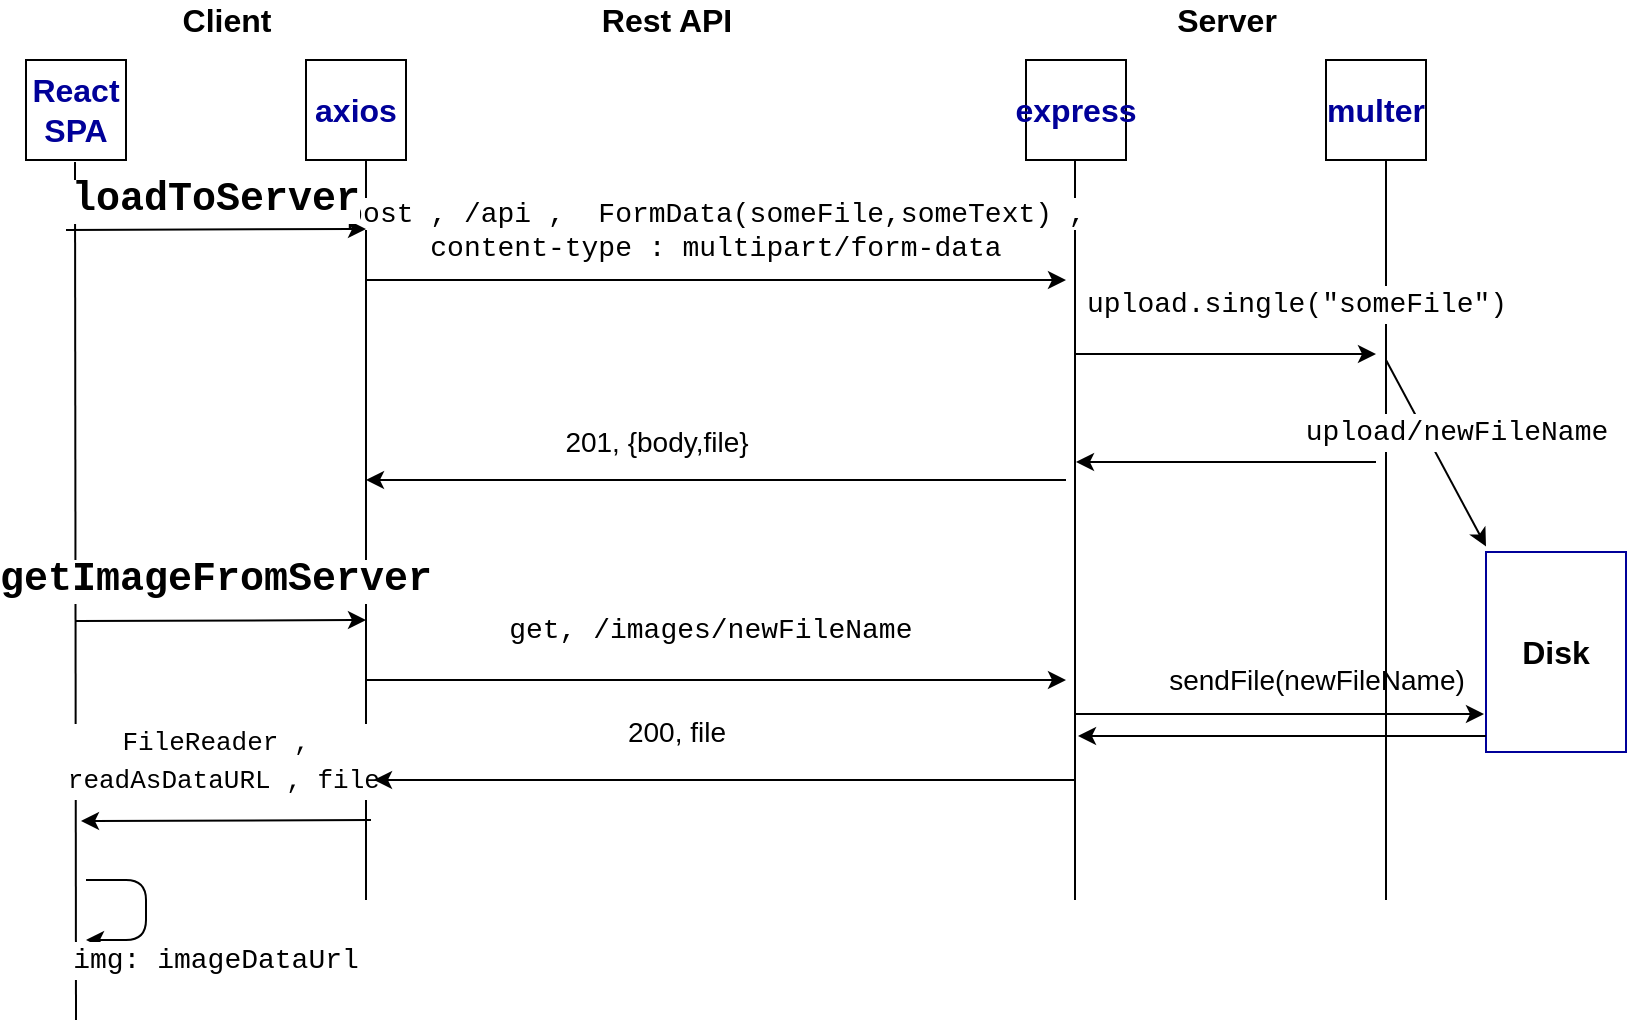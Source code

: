 <mxfile version="12.5.3" type="device"><diagram id="5rmn4lIqDhOZdvQxt7Nr" name="Page-1"><mxGraphModel dx="893" dy="520" grid="1" gridSize="10" guides="1" tooltips="1" connect="1" arrows="1" fold="1" page="1" pageScale="1" pageWidth="850" pageHeight="1100" math="0" shadow="0"><root><mxCell id="0"/><mxCell id="1" parent="0"/><mxCell id="Eb4_MQm3jQPT56neuKOk-13" value="" style="endArrow=none;html=1;" parent="1" edge="1"><mxGeometry width="50" height="50" relative="1" as="geometry"><mxPoint x="85" y="520" as="sourcePoint"/><mxPoint x="84.5" y="91" as="targetPoint"/></mxGeometry></mxCell><mxCell id="Eb4_MQm3jQPT56neuKOk-15" value="" style="endArrow=none;html=1;" parent="1" edge="1"><mxGeometry width="50" height="50" relative="1" as="geometry"><mxPoint x="584.5" y="460" as="sourcePoint"/><mxPoint x="584.5" y="90" as="targetPoint"/></mxGeometry></mxCell><mxCell id="Eb4_MQm3jQPT56neuKOk-18" value="&lt;b&gt;&lt;font style=&quot;font-size: 16px&quot;&gt;Rest API&lt;/font&gt;&lt;/b&gt;" style="text;html=1;align=center;verticalAlign=middle;resizable=0;points=[];autosize=1;" parent="1" vertex="1"><mxGeometry x="340" y="10" width="80" height="20" as="geometry"/></mxCell><mxCell id="Eb4_MQm3jQPT56neuKOk-19" value="&lt;b&gt;&lt;font style=&quot;font-size: 16px&quot; color=&quot;#000099&quot;&gt;axios&lt;/font&gt;&lt;/b&gt;" style="whiteSpace=wrap;html=1;aspect=fixed;" parent="1" vertex="1"><mxGeometry x="200" y="40" width="50" height="50" as="geometry"/></mxCell><mxCell id="Eb4_MQm3jQPT56neuKOk-20" value="&lt;b&gt;&lt;font style=&quot;font-size: 16px&quot; color=&quot;#000099&quot;&gt;React SPA&lt;/font&gt;&lt;/b&gt;" style="whiteSpace=wrap;html=1;aspect=fixed;" parent="1" vertex="1"><mxGeometry x="60" y="40" width="50" height="50" as="geometry"/></mxCell><mxCell id="Eb4_MQm3jQPT56neuKOk-21" value="&lt;b&gt;&lt;font style=&quot;font-size: 16px&quot; color=&quot;#000099&quot;&gt;express&lt;/font&gt;&lt;/b&gt;" style="whiteSpace=wrap;html=1;aspect=fixed;" parent="1" vertex="1"><mxGeometry x="560" y="40" width="50" height="50" as="geometry"/></mxCell><mxCell id="Eb4_MQm3jQPT56neuKOk-22" value="&lt;b&gt;&lt;font style=&quot;font-size: 16px&quot; color=&quot;#000099&quot;&gt;multer&lt;/font&gt;&lt;/b&gt;" style="whiteSpace=wrap;html=1;aspect=fixed;" parent="1" vertex="1"><mxGeometry x="710" y="40" width="50" height="50" as="geometry"/></mxCell><mxCell id="Eb4_MQm3jQPT56neuKOk-23" value="" style="endArrow=none;html=1;" parent="1" edge="1"><mxGeometry width="50" height="50" relative="1" as="geometry"><mxPoint x="230" y="460" as="sourcePoint"/><mxPoint x="230" y="90" as="targetPoint"/></mxGeometry></mxCell><mxCell id="Eb4_MQm3jQPT56neuKOk-30" value="" style="endArrow=none;html=1;" parent="1" edge="1"><mxGeometry width="50" height="50" relative="1" as="geometry"><mxPoint x="740" y="460" as="sourcePoint"/><mxPoint x="740" y="90" as="targetPoint"/></mxGeometry></mxCell><mxCell id="Eb4_MQm3jQPT56neuKOk-31" value="&lt;b&gt;&lt;font style=&quot;font-size: 16px&quot;&gt;Client&lt;/font&gt;&lt;/b&gt;" style="text;html=1;align=center;verticalAlign=middle;resizable=0;points=[];autosize=1;" parent="1" vertex="1"><mxGeometry x="130" y="10" width="60" height="20" as="geometry"/></mxCell><mxCell id="Eb4_MQm3jQPT56neuKOk-32" value="&lt;b&gt;&lt;font style=&quot;font-size: 16px&quot;&gt;Server&lt;/font&gt;&lt;/b&gt;" style="text;html=1;align=center;verticalAlign=middle;resizable=0;points=[];autosize=1;" parent="1" vertex="1"><mxGeometry x="625" y="10" width="70" height="20" as="geometry"/></mxCell><mxCell id="Eb4_MQm3jQPT56neuKOk-34" value="" style="endArrow=classic;html=1;" parent="1" edge="1"><mxGeometry width="50" height="50" relative="1" as="geometry"><mxPoint x="230" y="150" as="sourcePoint"/><mxPoint x="580" y="150" as="targetPoint"/></mxGeometry></mxCell><mxCell id="Eb4_MQm3jQPT56neuKOk-35" value="&lt;span style=&quot;font-family: &amp;#34;consolas&amp;#34; , &amp;#34;courier new&amp;#34; , monospace ; font-size: 14px ; white-space: pre ; background-color: rgb(255 , 255 , 255)&quot;&gt;post , &lt;/span&gt;&lt;span style=&quot;background-color: rgb(255 , 255 , 255) ; font-family: &amp;#34;consolas&amp;#34; , &amp;#34;courier new&amp;#34; , monospace ; font-size: 14px ; white-space: pre&quot;&gt;/api ,  FormData(&lt;/span&gt;&lt;span style=&quot;background-color: rgb(255 , 255 , 255) ; font-family: &amp;#34;consolas&amp;#34; , &amp;#34;courier new&amp;#34; , monospace ; font-size: 14px ; white-space: pre&quot;&gt;someFile,&lt;/span&gt;&lt;span style=&quot;background-color: rgb(255 , 255 , 255) ; font-family: &amp;#34;consolas&amp;#34; , &amp;#34;courier new&amp;#34; , monospace ; font-size: 14px ; white-space: pre&quot;&gt;someText) ,&lt;br&gt;&lt;/span&gt;&lt;span style=&quot;background-color: rgb(255 , 255 , 255) ; font-family: &amp;#34;consolas&amp;#34; , &amp;#34;courier new&amp;#34; , monospace ; font-size: 14px ; white-space: pre&quot;&gt;content-type :&lt;/span&gt;&lt;span style=&quot;background-color: rgb(255 , 255 , 255) ; font-family: &amp;#34;consolas&amp;#34; , &amp;#34;courier new&amp;#34; , monospace ; font-size: 14px ; white-space: pre&quot;&gt; &lt;/span&gt;&lt;span style=&quot;background-color: rgb(255 , 255 , 255) ; font-family: &amp;#34;consolas&amp;#34; , &amp;#34;courier new&amp;#34; , monospace ; font-size: 14px ; white-space: pre&quot;&gt;multipart/form-data&lt;/span&gt;" style="text;html=1;strokeColor=none;fillColor=none;align=center;verticalAlign=middle;whiteSpace=wrap;rounded=0;" parent="1" vertex="1"><mxGeometry x="340" y="110" width="130" height="30" as="geometry"/></mxCell><mxCell id="Eb4_MQm3jQPT56neuKOk-36" value="" style="endArrow=classic;html=1;" parent="1" edge="1"><mxGeometry width="50" height="50" relative="1" as="geometry"><mxPoint x="585" y="187" as="sourcePoint"/><mxPoint x="735" y="187" as="targetPoint"/></mxGeometry></mxCell><mxCell id="Eb4_MQm3jQPT56neuKOk-37" value="&lt;div style=&quot;font-family: &amp;#34;consolas&amp;#34; , &amp;#34;courier new&amp;#34; , monospace ; font-size: 14px ; line-height: 19px ; white-space: pre&quot;&gt;upload.single(&quot;someFile&quot;)&lt;/div&gt;" style="text;html=1;align=center;verticalAlign=middle;resizable=0;points=[];labelBackgroundColor=#ffffff;" parent="Eb4_MQm3jQPT56neuKOk-36" vertex="1" connectable="0"><mxGeometry x="-0.253" y="-5" relative="1" as="geometry"><mxPoint x="54" y="-30" as="offset"/></mxGeometry></mxCell><mxCell id="Eb4_MQm3jQPT56neuKOk-38" value="" style="endArrow=classic;html=1;entryX=0;entryY=0.25;entryDx=0;entryDy=0;" parent="1" edge="1"><mxGeometry width="50" height="50" relative="1" as="geometry"><mxPoint x="740" y="190" as="sourcePoint"/><mxPoint x="790" y="283.25" as="targetPoint"/></mxGeometry></mxCell><mxCell id="Eb4_MQm3jQPT56neuKOk-41" value="&lt;div style=&quot;background-color: rgb(255 , 255 , 255) ; font-family: &amp;#34;consolas&amp;#34; , &amp;#34;courier new&amp;#34; , monospace ; font-size: 14px ; line-height: 19px ; white-space: pre&quot;&gt;upload/&lt;span style=&quot;font-family: &amp;#34;consolas&amp;#34; , &amp;#34;courier new&amp;#34; , monospace&quot;&gt;newFileName&lt;/span&gt;&lt;/div&gt;" style="text;html=1;align=center;verticalAlign=middle;resizable=0;points=[];autosize=1;" parent="1" vertex="1"><mxGeometry x="700" y="216" width="150" height="20" as="geometry"/></mxCell><mxCell id="Eb4_MQm3jQPT56neuKOk-45" value="" style="endArrow=classic;html=1;" parent="1" edge="1"><mxGeometry width="50" height="50" relative="1" as="geometry"><mxPoint x="735" y="241" as="sourcePoint"/><mxPoint x="585" y="241" as="targetPoint"/></mxGeometry></mxCell><mxCell id="Eb4_MQm3jQPT56neuKOk-47" value="" style="endArrow=classic;html=1;" parent="1" edge="1"><mxGeometry width="50" height="50" relative="1" as="geometry"><mxPoint x="580" y="250" as="sourcePoint"/><mxPoint x="230" y="250" as="targetPoint"/></mxGeometry></mxCell><mxCell id="Eb4_MQm3jQPT56neuKOk-48" value="&lt;font style=&quot;font-size: 14px&quot;&gt;201, {body,file}&lt;/font&gt;" style="text;html=1;align=center;verticalAlign=middle;resizable=0;points=[];autosize=1;" parent="1" vertex="1"><mxGeometry x="320" y="221" width="110" height="20" as="geometry"/></mxCell><mxCell id="Eb4_MQm3jQPT56neuKOk-49" value="" style="endArrow=classic;html=1;" parent="1" edge="1"><mxGeometry width="50" height="50" relative="1" as="geometry"><mxPoint x="80" y="125" as="sourcePoint"/><mxPoint x="230" y="124.5" as="targetPoint"/></mxGeometry></mxCell><mxCell id="Eb4_MQm3jQPT56neuKOk-50" value="&lt;div style=&quot;background-color: rgb(255 , 255 , 255) ; font-family: &amp;#34;consolas&amp;#34; , &amp;#34;courier new&amp;#34; , monospace ; line-height: 19px ; white-space: pre&quot;&gt;&lt;b&gt;&lt;font style=&quot;font-size: 20px&quot;&gt;loadToServer&lt;/font&gt;&lt;/b&gt;&lt;/div&gt;" style="text;html=1;strokeColor=none;fillColor=none;align=center;verticalAlign=middle;whiteSpace=wrap;rounded=0;" parent="1" vertex="1"><mxGeometry x="135" y="100" width="40" height="20" as="geometry"/></mxCell><mxCell id="Eb4_MQm3jQPT56neuKOk-57" value="" style="endArrow=classic;html=1;" parent="1" edge="1"><mxGeometry width="50" height="50" relative="1" as="geometry"><mxPoint x="85" y="320.5" as="sourcePoint"/><mxPoint x="230" y="320" as="targetPoint"/></mxGeometry></mxCell><mxCell id="Eb4_MQm3jQPT56neuKOk-58" value="&lt;div style=&quot;background-color: rgb(255 , 255 , 255) ; font-family: &amp;#34;consolas&amp;#34; , &amp;#34;courier new&amp;#34; , monospace ; line-height: 19px ; white-space: pre&quot;&gt;&lt;b&gt;&lt;font style=&quot;font-size: 20px&quot;&gt;getImageFromServer&lt;/font&gt;&lt;/b&gt;&lt;/div&gt;" style="text;html=1;strokeColor=none;fillColor=none;align=center;verticalAlign=middle;whiteSpace=wrap;rounded=0;" parent="1" vertex="1"><mxGeometry x="135" y="290" width="40" height="20" as="geometry"/></mxCell><mxCell id="Eb4_MQm3jQPT56neuKOk-59" value="" style="endArrow=classic;html=1;" parent="1" edge="1"><mxGeometry width="50" height="50" relative="1" as="geometry"><mxPoint x="230" y="350" as="sourcePoint"/><mxPoint x="580" y="350" as="targetPoint"/></mxGeometry></mxCell><mxCell id="Eb4_MQm3jQPT56neuKOk-60" value="&lt;span style=&quot;font-family: &amp;#34;consolas&amp;#34; , &amp;#34;courier new&amp;#34; , monospace ; font-size: 14px ; white-space: pre ; background-color: rgb(255 , 255 , 255)&quot;&gt;get, &lt;/span&gt;&lt;span style=&quot;background-color: rgb(255 , 255 , 255) ; font-family: &amp;#34;consolas&amp;#34; , &amp;#34;courier new&amp;#34; , monospace ; font-size: 14px ; white-space: pre&quot;&gt;/images/newFileName   &lt;/span&gt;" style="text;html=1;strokeColor=none;fillColor=none;align=center;verticalAlign=middle;whiteSpace=wrap;rounded=0;" parent="1" vertex="1"><mxGeometry x="350" y="310" width="130" height="30" as="geometry"/></mxCell><mxCell id="Eb4_MQm3jQPT56neuKOk-71" value="&lt;b&gt;&lt;font style=&quot;font-size: 16px&quot;&gt;Disk&lt;/font&gt;&lt;/b&gt;" style="rounded=0;whiteSpace=wrap;html=1;strokeColor=#000099;" parent="1" vertex="1"><mxGeometry x="790" y="286" width="70" height="100" as="geometry"/></mxCell><mxCell id="Eb4_MQm3jQPT56neuKOk-73" value="&lt;div style=&quot;background-color: rgb(255 , 255 , 255) ; font-family: &amp;#34;consolas&amp;#34; , &amp;#34;courier new&amp;#34; , monospace ; line-height: 19px ; white-space: pre ; font-size: 13px&quot;&gt;&lt;font style=&quot;font-size: 13px&quot;&gt;FileReader ,&lt;/font&gt;&lt;/div&gt;&lt;div style=&quot;background-color: rgb(255 , 255 , 255) ; font-family: &amp;#34;consolas&amp;#34; , &amp;#34;courier new&amp;#34; , monospace ; line-height: 19px ; white-space: pre ; font-size: 13px&quot;&gt;&lt;font style=&quot;font-size: 13px&quot;&gt; readAsDataURL , file&lt;/font&gt;&lt;/div&gt;" style="text;html=1;strokeColor=none;fillColor=none;align=center;verticalAlign=middle;whiteSpace=wrap;rounded=0;" parent="1" vertex="1"><mxGeometry x="135" y="380" width="40" height="20" as="geometry"/></mxCell><mxCell id="Eb4_MQm3jQPT56neuKOk-77" value="" style="endArrow=classic;html=1;" parent="1" edge="1"><mxGeometry width="50" height="50" relative="1" as="geometry"><mxPoint x="585" y="367" as="sourcePoint"/><mxPoint x="789" y="367" as="targetPoint"/></mxGeometry></mxCell><mxCell id="Eb4_MQm3jQPT56neuKOk-78" value="&lt;font style=&quot;font-size: 14px&quot;&gt;sendFile(newFileName)&lt;/font&gt;" style="text;html=1;align=center;verticalAlign=middle;resizable=0;points=[];autosize=1;" parent="1" vertex="1"><mxGeometry x="625" y="340" width="160" height="20" as="geometry"/></mxCell><mxCell id="Eb4_MQm3jQPT56neuKOk-81" value="" style="endArrow=classic;html=1;" parent="1" edge="1"><mxGeometry width="50" height="50" relative="1" as="geometry"><mxPoint x="790" y="378" as="sourcePoint"/><mxPoint x="586" y="378" as="targetPoint"/></mxGeometry></mxCell><mxCell id="Eb4_MQm3jQPT56neuKOk-82" value="" style="endArrow=classic;html=1;" parent="1" edge="1"><mxGeometry width="50" height="50" relative="1" as="geometry"><mxPoint x="584" y="400" as="sourcePoint"/><mxPoint x="234" y="400" as="targetPoint"/></mxGeometry></mxCell><mxCell id="Eb4_MQm3jQPT56neuKOk-83" value="&lt;font style=&quot;font-size: 14px&quot;&gt;200, file&lt;/font&gt;" style="text;html=1;align=center;verticalAlign=middle;resizable=0;points=[];autosize=1;" parent="1" vertex="1"><mxGeometry x="355" y="366" width="60" height="20" as="geometry"/></mxCell><mxCell id="Eb4_MQm3jQPT56neuKOk-84" value="" style="endArrow=classic;html=1;" parent="1" edge="1"><mxGeometry width="50" height="50" relative="1" as="geometry"><mxPoint x="232.5" y="420" as="sourcePoint"/><mxPoint x="87.5" y="420.5" as="targetPoint"/></mxGeometry></mxCell><mxCell id="Eb4_MQm3jQPT56neuKOk-86" value="" style="edgeStyle=elbowEdgeStyle;elbow=horizontal;endArrow=classic;html=1;" parent="1" edge="1"><mxGeometry width="50" height="50" relative="1" as="geometry"><mxPoint x="90" y="450" as="sourcePoint"/><mxPoint x="90" y="480" as="targetPoint"/><Array as="points"><mxPoint x="120" y="470"/></Array></mxGeometry></mxCell><mxCell id="Eb4_MQm3jQPT56neuKOk-87" value="&lt;div style=&quot;background-color: rgb(255 , 255 , 255) ; font-family: &amp;#34;consolas&amp;#34; , &amp;#34;courier new&amp;#34; , monospace ; font-size: 14px ; line-height: 19px ; white-space: pre&quot;&gt;img:&amp;nbsp;imageDataUrl&lt;/div&gt;" style="text;html=1;strokeColor=none;fillColor=none;align=center;verticalAlign=middle;whiteSpace=wrap;rounded=0;" parent="1" vertex="1"><mxGeometry x="135" y="480" width="40" height="20" as="geometry"/></mxCell></root></mxGraphModel></diagram></mxfile>